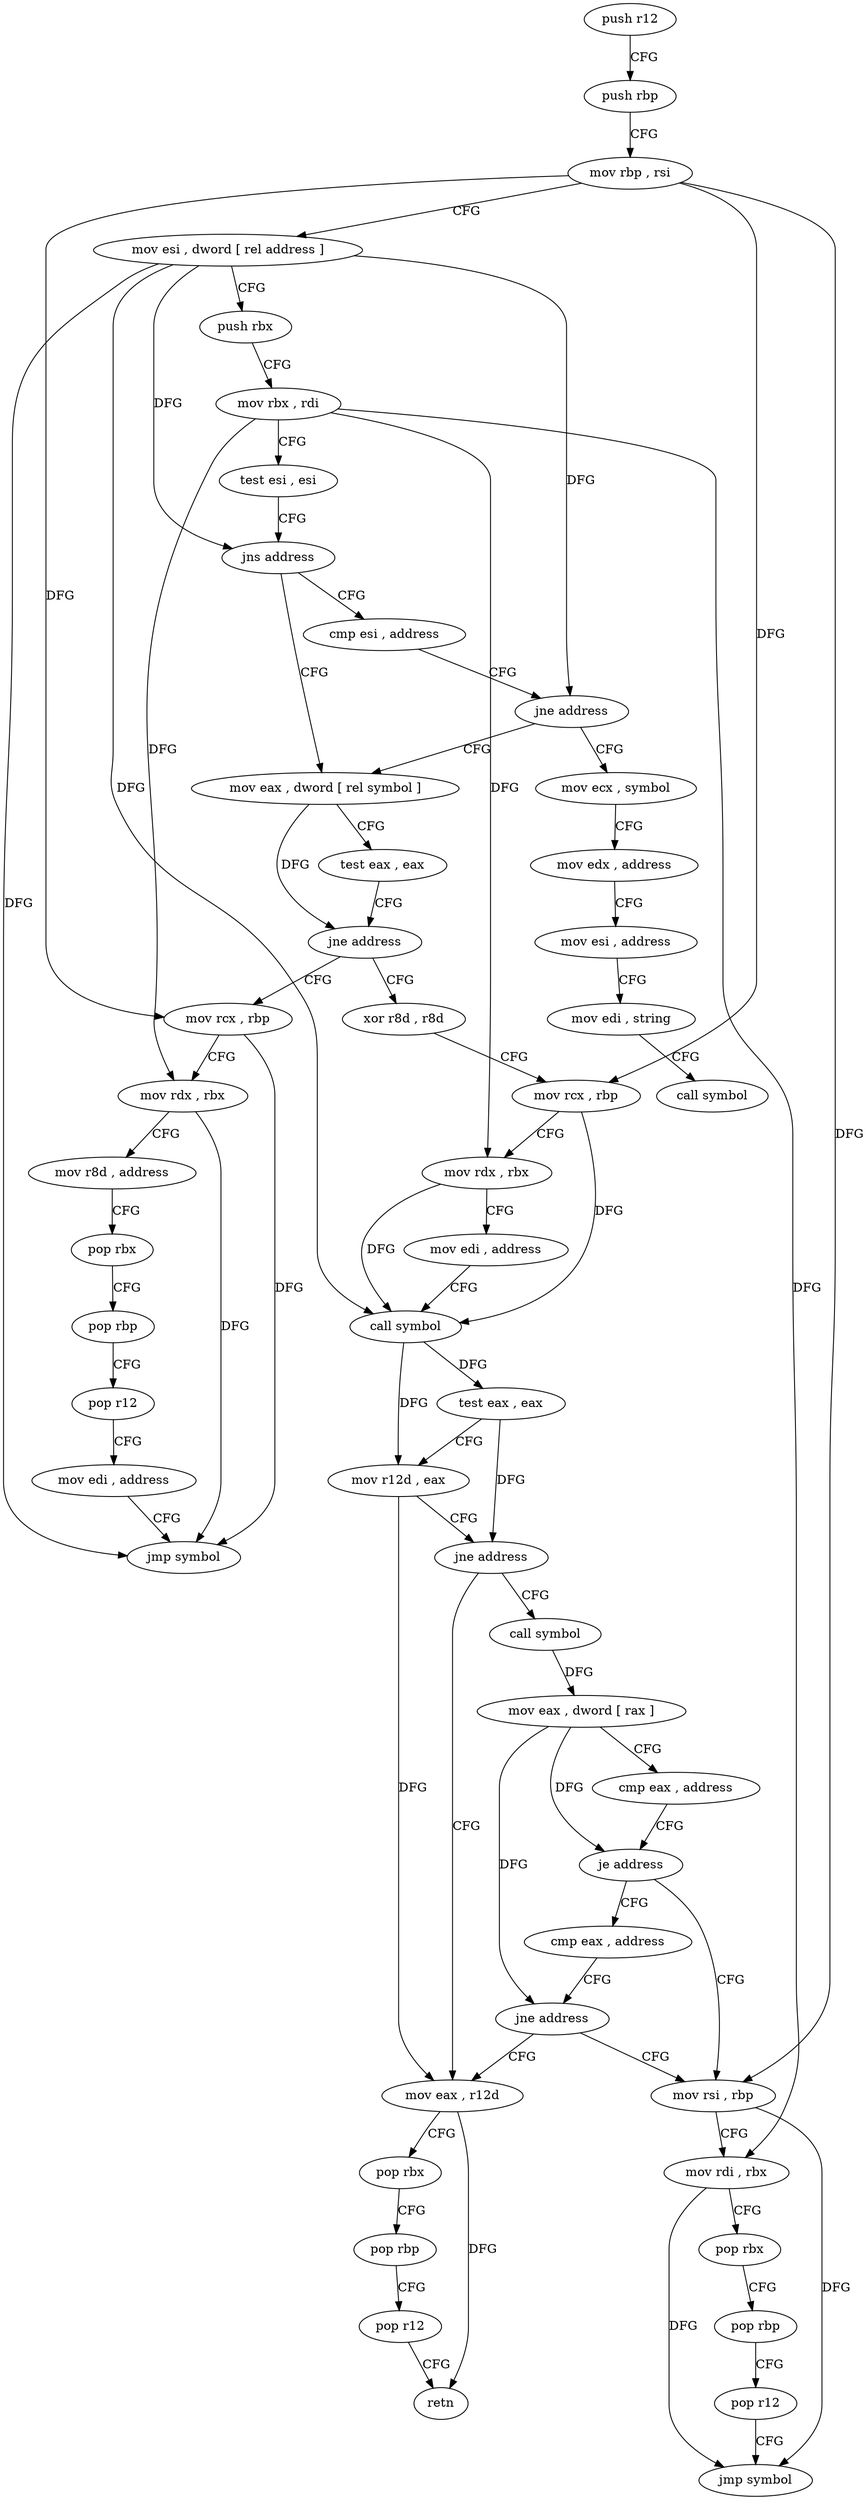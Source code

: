 digraph "func" {
"4232032" [label = "push r12" ]
"4232034" [label = "push rbp" ]
"4232035" [label = "mov rbp , rsi" ]
"4232038" [label = "mov esi , dword [ rel address ]" ]
"4232044" [label = "push rbx" ]
"4232045" [label = "mov rbx , rdi" ]
"4232048" [label = "test esi , esi" ]
"4232050" [label = "jns address" ]
"4232057" [label = "mov eax , dword [ rel symbol ]" ]
"4232052" [label = "cmp esi , address" ]
"4232063" [label = "test eax , eax" ]
"4232065" [label = "jne address" ]
"4232104" [label = "mov rcx , rbp" ]
"4232067" [label = "xor r8d , r8d" ]
"4232055" [label = "jne address" ]
"4232168" [label = "mov ecx , symbol" ]
"4232107" [label = "mov rdx , rbx" ]
"4232110" [label = "mov r8d , address" ]
"4232116" [label = "pop rbx" ]
"4232117" [label = "pop rbp" ]
"4232118" [label = "pop r12" ]
"4232120" [label = "mov edi , address" ]
"4232125" [label = "jmp symbol" ]
"4232070" [label = "mov rcx , rbp" ]
"4232073" [label = "mov rdx , rbx" ]
"4232076" [label = "mov edi , address" ]
"4232081" [label = "call symbol" ]
"4232086" [label = "test eax , eax" ]
"4232088" [label = "mov r12d , eax" ]
"4232091" [label = "jne address" ]
"4232136" [label = "call symbol" ]
"4232093" [label = "mov eax , r12d" ]
"4232173" [label = "mov edx , address" ]
"4232178" [label = "mov esi , address" ]
"4232183" [label = "mov edi , string" ]
"4232188" [label = "call symbol" ]
"4232141" [label = "mov eax , dword [ rax ]" ]
"4232143" [label = "cmp eax , address" ]
"4232146" [label = "je address" ]
"4232153" [label = "mov rsi , rbp" ]
"4232148" [label = "cmp eax , address" ]
"4232096" [label = "pop rbx" ]
"4232097" [label = "pop rbp" ]
"4232098" [label = "pop r12" ]
"4232100" [label = "retn" ]
"4232156" [label = "mov rdi , rbx" ]
"4232159" [label = "pop rbx" ]
"4232160" [label = "pop rbp" ]
"4232161" [label = "pop r12" ]
"4232163" [label = "jmp symbol" ]
"4232151" [label = "jne address" ]
"4232032" -> "4232034" [ label = "CFG" ]
"4232034" -> "4232035" [ label = "CFG" ]
"4232035" -> "4232038" [ label = "CFG" ]
"4232035" -> "4232104" [ label = "DFG" ]
"4232035" -> "4232070" [ label = "DFG" ]
"4232035" -> "4232153" [ label = "DFG" ]
"4232038" -> "4232044" [ label = "CFG" ]
"4232038" -> "4232050" [ label = "DFG" ]
"4232038" -> "4232055" [ label = "DFG" ]
"4232038" -> "4232125" [ label = "DFG" ]
"4232038" -> "4232081" [ label = "DFG" ]
"4232044" -> "4232045" [ label = "CFG" ]
"4232045" -> "4232048" [ label = "CFG" ]
"4232045" -> "4232107" [ label = "DFG" ]
"4232045" -> "4232073" [ label = "DFG" ]
"4232045" -> "4232156" [ label = "DFG" ]
"4232048" -> "4232050" [ label = "CFG" ]
"4232050" -> "4232057" [ label = "CFG" ]
"4232050" -> "4232052" [ label = "CFG" ]
"4232057" -> "4232063" [ label = "CFG" ]
"4232057" -> "4232065" [ label = "DFG" ]
"4232052" -> "4232055" [ label = "CFG" ]
"4232063" -> "4232065" [ label = "CFG" ]
"4232065" -> "4232104" [ label = "CFG" ]
"4232065" -> "4232067" [ label = "CFG" ]
"4232104" -> "4232107" [ label = "CFG" ]
"4232104" -> "4232125" [ label = "DFG" ]
"4232067" -> "4232070" [ label = "CFG" ]
"4232055" -> "4232168" [ label = "CFG" ]
"4232055" -> "4232057" [ label = "CFG" ]
"4232168" -> "4232173" [ label = "CFG" ]
"4232107" -> "4232110" [ label = "CFG" ]
"4232107" -> "4232125" [ label = "DFG" ]
"4232110" -> "4232116" [ label = "CFG" ]
"4232116" -> "4232117" [ label = "CFG" ]
"4232117" -> "4232118" [ label = "CFG" ]
"4232118" -> "4232120" [ label = "CFG" ]
"4232120" -> "4232125" [ label = "CFG" ]
"4232070" -> "4232073" [ label = "CFG" ]
"4232070" -> "4232081" [ label = "DFG" ]
"4232073" -> "4232076" [ label = "CFG" ]
"4232073" -> "4232081" [ label = "DFG" ]
"4232076" -> "4232081" [ label = "CFG" ]
"4232081" -> "4232086" [ label = "DFG" ]
"4232081" -> "4232088" [ label = "DFG" ]
"4232086" -> "4232088" [ label = "CFG" ]
"4232086" -> "4232091" [ label = "DFG" ]
"4232088" -> "4232091" [ label = "CFG" ]
"4232088" -> "4232093" [ label = "DFG" ]
"4232091" -> "4232136" [ label = "CFG" ]
"4232091" -> "4232093" [ label = "CFG" ]
"4232136" -> "4232141" [ label = "DFG" ]
"4232093" -> "4232096" [ label = "CFG" ]
"4232093" -> "4232100" [ label = "DFG" ]
"4232173" -> "4232178" [ label = "CFG" ]
"4232178" -> "4232183" [ label = "CFG" ]
"4232183" -> "4232188" [ label = "CFG" ]
"4232141" -> "4232143" [ label = "CFG" ]
"4232141" -> "4232146" [ label = "DFG" ]
"4232141" -> "4232151" [ label = "DFG" ]
"4232143" -> "4232146" [ label = "CFG" ]
"4232146" -> "4232153" [ label = "CFG" ]
"4232146" -> "4232148" [ label = "CFG" ]
"4232153" -> "4232156" [ label = "CFG" ]
"4232153" -> "4232163" [ label = "DFG" ]
"4232148" -> "4232151" [ label = "CFG" ]
"4232096" -> "4232097" [ label = "CFG" ]
"4232097" -> "4232098" [ label = "CFG" ]
"4232098" -> "4232100" [ label = "CFG" ]
"4232156" -> "4232159" [ label = "CFG" ]
"4232156" -> "4232163" [ label = "DFG" ]
"4232159" -> "4232160" [ label = "CFG" ]
"4232160" -> "4232161" [ label = "CFG" ]
"4232161" -> "4232163" [ label = "CFG" ]
"4232151" -> "4232093" [ label = "CFG" ]
"4232151" -> "4232153" [ label = "CFG" ]
}
